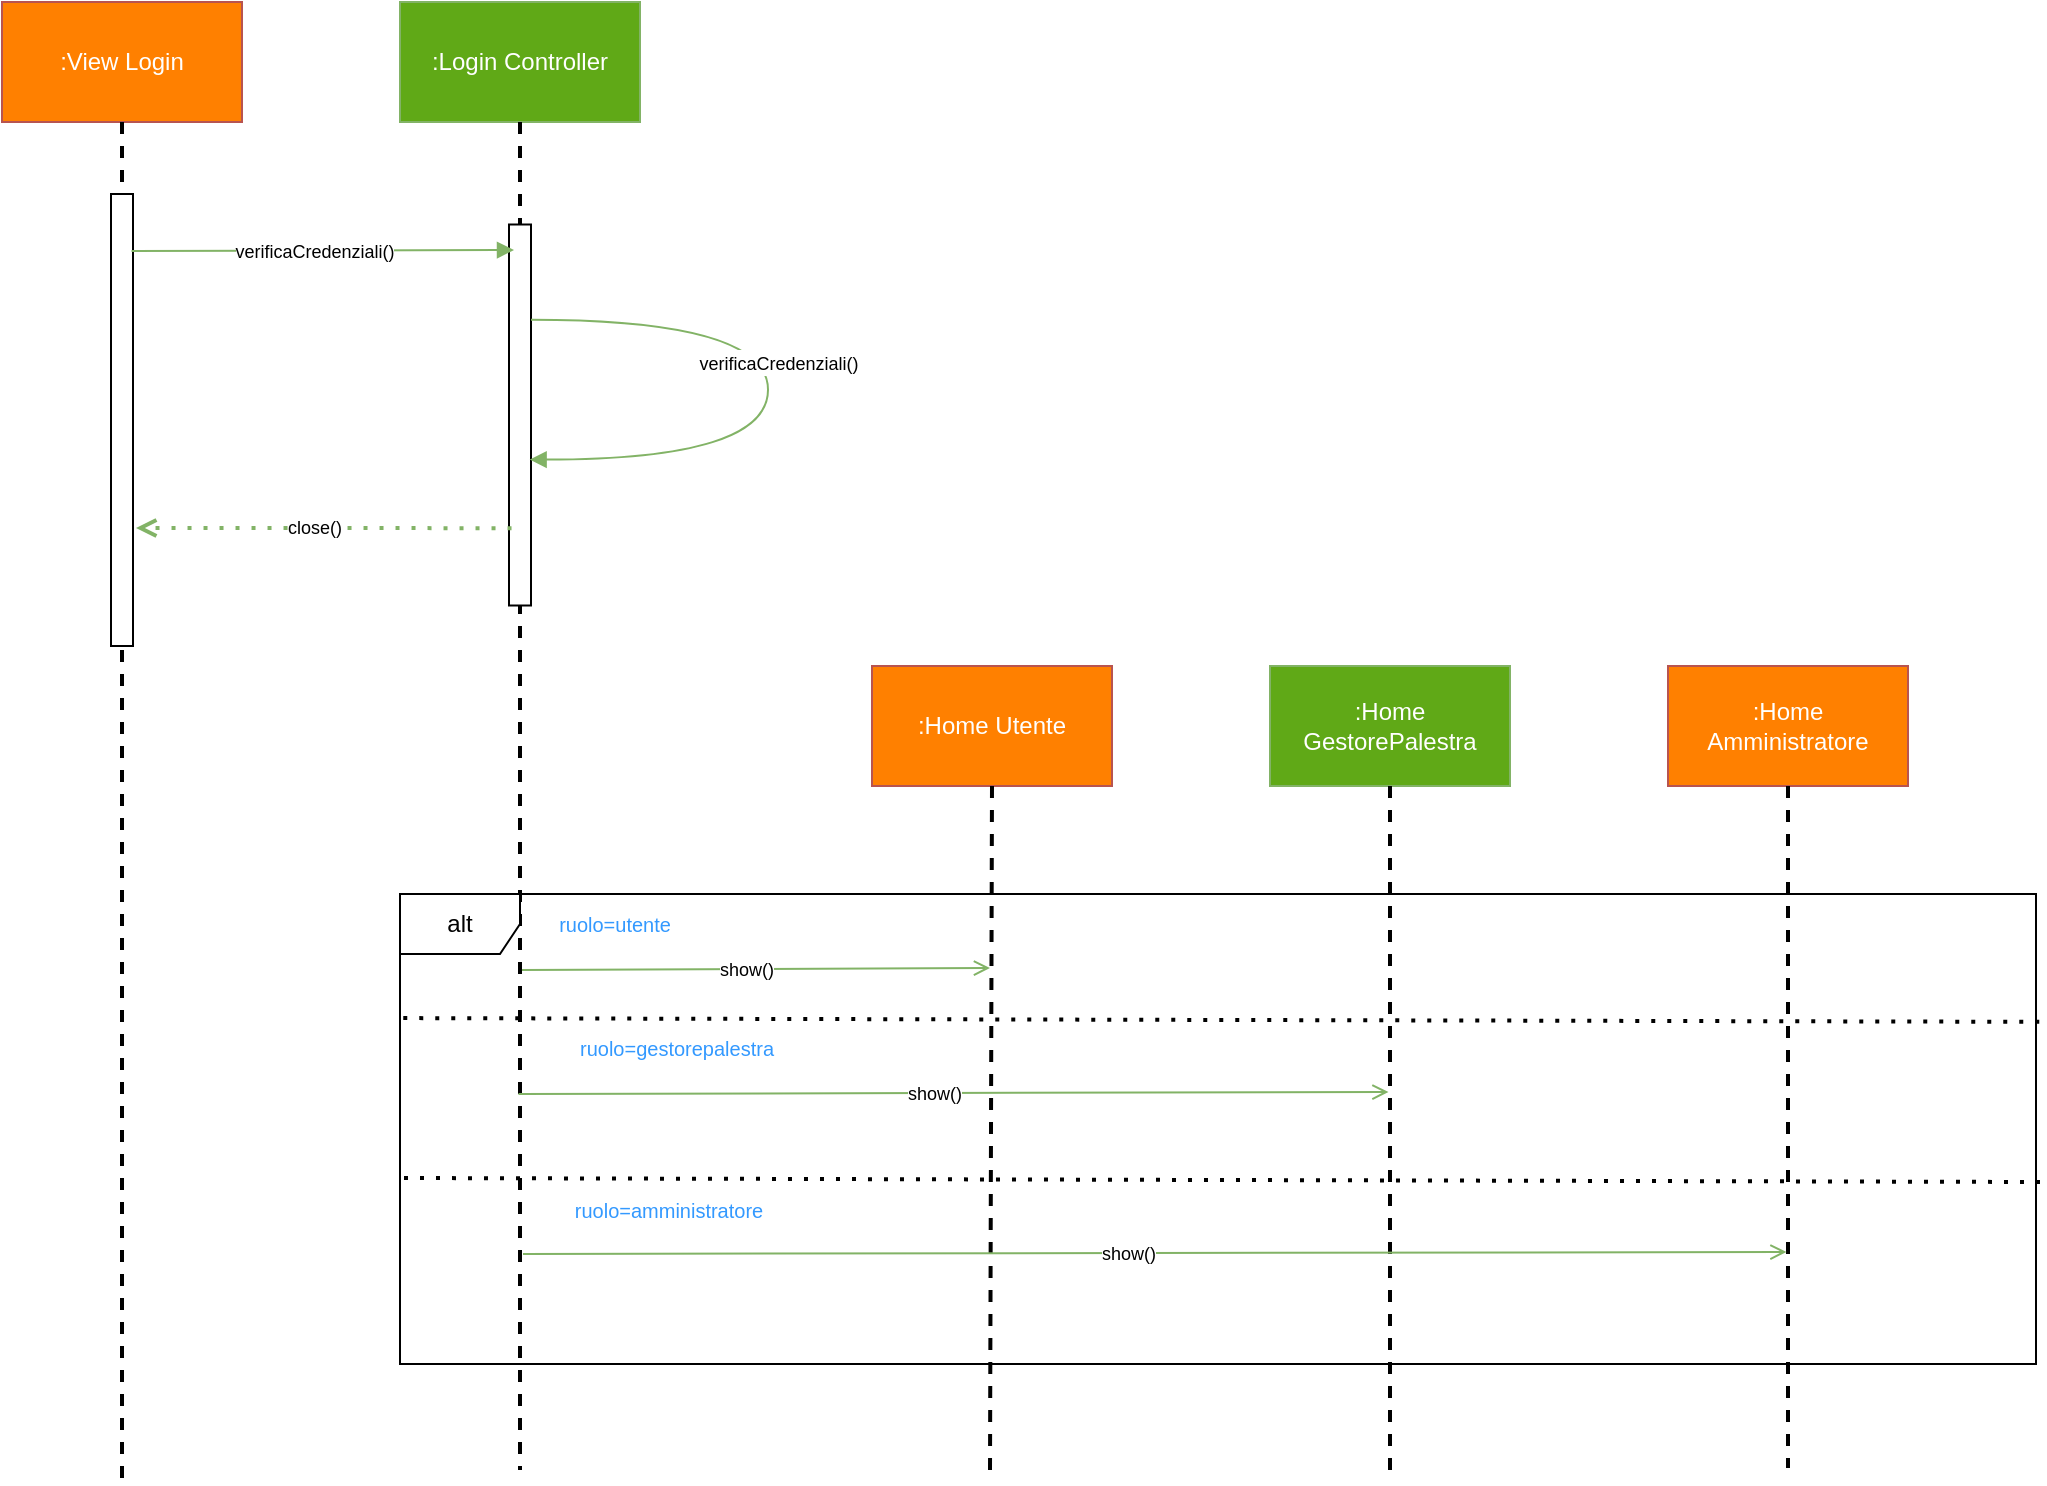 <mxfile version="24.4.15" type="github">
  <diagram name="Page-1" id="ag5bWKGfYGbEhARfmbbc">
    <mxGraphModel dx="2059" dy="1273" grid="0" gridSize="10" guides="1" tooltips="1" connect="1" arrows="1" fold="1" page="0" pageScale="1" pageWidth="850" pageHeight="1100" math="0" shadow="0">
      <root>
        <mxCell id="0" />
        <mxCell id="1" parent="0" />
        <mxCell id="oBzKwtTu6Xq8htBzXSEk-1" value="&lt;font color=&quot;#ffffff&quot;&gt;:View Login&lt;/font&gt;" style="rounded=0;whiteSpace=wrap;html=1;fillColor=#FF8000;strokeColor=#b85450;" parent="1" vertex="1">
          <mxGeometry x="-203" y="-265" width="120" height="60" as="geometry" />
        </mxCell>
        <mxCell id="oBzKwtTu6Xq8htBzXSEk-2" value="&lt;font color=&quot;#ffffff&quot;&gt;:Login Controller&lt;/font&gt;" style="rounded=0;whiteSpace=wrap;html=1;fillColor=#60A917;strokeColor=#82b366;" parent="1" vertex="1">
          <mxGeometry x="-4" y="-265" width="120" height="60" as="geometry" />
        </mxCell>
        <mxCell id="oBzKwtTu6Xq8htBzXSEk-3" value="" style="endArrow=none;dashed=1;html=1;strokeWidth=2;rounded=0;exitX=0.5;exitY=1;exitDx=0;exitDy=0;" parent="1" source="oBzKwtTu6Xq8htBzXSEk-1" edge="1">
          <mxGeometry width="50" height="50" relative="1" as="geometry">
            <mxPoint x="-151" y="-157" as="sourcePoint" />
            <mxPoint x="-143" y="474" as="targetPoint" />
          </mxGeometry>
        </mxCell>
        <mxCell id="oBzKwtTu6Xq8htBzXSEk-4" value="" style="endArrow=none;dashed=1;html=1;strokeWidth=2;rounded=0;" parent="1" source="oBzKwtTu6Xq8htBzXSEk-2" edge="1">
          <mxGeometry width="50" height="50" relative="1" as="geometry">
            <mxPoint x="55.5" y="-201" as="sourcePoint" />
            <mxPoint x="56" y="469" as="targetPoint" />
          </mxGeometry>
        </mxCell>
        <mxCell id="oBzKwtTu6Xq8htBzXSEk-5" value="" style="rounded=0;whiteSpace=wrap;html=1;rotation=90;" parent="1" vertex="1">
          <mxGeometry x="-256" y="-61.5" width="226" height="11" as="geometry" />
        </mxCell>
        <mxCell id="oBzKwtTu6Xq8htBzXSEk-6" value="" style="rounded=0;whiteSpace=wrap;html=1;rotation=90;" parent="1" vertex="1">
          <mxGeometry x="-39.25" y="-64" width="190.5" height="11" as="geometry" />
        </mxCell>
        <mxCell id="oBzKwtTu6Xq8htBzXSEk-8" value="" style="endArrow=block;html=1;rounded=0;fillColor=#d5e8d4;strokeColor=#82b366;endFill=1;exitX=0.126;exitY=0.067;exitDx=0;exitDy=0;exitPerimeter=0;" parent="1" source="oBzKwtTu6Xq8htBzXSEk-5" edge="1">
          <mxGeometry width="50" height="50" relative="1" as="geometry">
            <mxPoint x="-51" y="-112" as="sourcePoint" />
            <mxPoint x="53" y="-141" as="targetPoint" />
          </mxGeometry>
        </mxCell>
        <mxCell id="oBzKwtTu6Xq8htBzXSEk-10" value="&lt;font style=&quot;font-size: 9px;&quot;&gt;verificaCredenziali()&lt;/font&gt;" style="edgeLabel;html=1;align=center;verticalAlign=middle;resizable=0;points=[];" parent="oBzKwtTu6Xq8htBzXSEk-8" vertex="1" connectable="0">
          <mxGeometry x="-0.094" y="1" relative="1" as="geometry">
            <mxPoint x="4" as="offset" />
          </mxGeometry>
        </mxCell>
        <mxCell id="oBzKwtTu6Xq8htBzXSEk-11" value="" style="endArrow=block;html=1;rounded=0;fillColor=#d5e8d4;strokeColor=#82b366;endFill=1;exitX=0.25;exitY=0;exitDx=0;exitDy=0;edgeStyle=orthogonalEdgeStyle;curved=1;entryX=0.617;entryY=0.063;entryDx=0;entryDy=0;entryPerimeter=0;" parent="1" source="oBzKwtTu6Xq8htBzXSEk-6" target="oBzKwtTu6Xq8htBzXSEk-6" edge="1">
          <mxGeometry width="50" height="50" relative="1" as="geometry">
            <mxPoint x="98" y="-105" as="sourcePoint" />
            <mxPoint x="161" y="-33" as="targetPoint" />
            <Array as="points">
              <mxPoint x="180" y="-106" />
              <mxPoint x="180" y="-36" />
            </Array>
          </mxGeometry>
        </mxCell>
        <mxCell id="oBzKwtTu6Xq8htBzXSEk-12" value="&lt;font style=&quot;font-size: 9px;&quot;&gt;verificaCredenziali()&lt;/font&gt;" style="edgeLabel;html=1;align=center;verticalAlign=middle;resizable=0;points=[];" parent="oBzKwtTu6Xq8htBzXSEk-11" vertex="1" connectable="0">
          <mxGeometry x="-0.094" y="1" relative="1" as="geometry">
            <mxPoint x="4" as="offset" />
          </mxGeometry>
        </mxCell>
        <mxCell id="oBzKwtTu6Xq8htBzXSEk-13" value="" style="endArrow=open;dashed=1;html=1;dashPattern=1 3;strokeWidth=2;rounded=0;endFill=0;fillColor=#d5e8d4;strokeColor=#82b366;exitX=0.797;exitY=0.885;exitDx=0;exitDy=0;exitPerimeter=0;" parent="1" source="oBzKwtTu6Xq8htBzXSEk-6" edge="1">
          <mxGeometry width="50" height="50" relative="1" as="geometry">
            <mxPoint x="47" y="-2" as="sourcePoint" />
            <mxPoint x="-136" y="-2" as="targetPoint" />
          </mxGeometry>
        </mxCell>
        <mxCell id="oBzKwtTu6Xq8htBzXSEk-15" value="&lt;font style=&quot;font-size: 9px;&quot;&gt;close()&lt;/font&gt;" style="edgeLabel;html=1;align=center;verticalAlign=middle;resizable=0;points=[];" parent="oBzKwtTu6Xq8htBzXSEk-13" vertex="1" connectable="0">
          <mxGeometry x="0.06" y="-1" relative="1" as="geometry">
            <mxPoint as="offset" />
          </mxGeometry>
        </mxCell>
        <mxCell id="oBzKwtTu6Xq8htBzXSEk-16" value="&lt;font color=&quot;#ffffff&quot;&gt;:Home Utente&lt;/font&gt;" style="rounded=0;whiteSpace=wrap;html=1;fillColor=#FF8000;strokeColor=#b85450;" parent="1" vertex="1">
          <mxGeometry x="232" y="67" width="120" height="60" as="geometry" />
        </mxCell>
        <mxCell id="oBzKwtTu6Xq8htBzXSEk-17" value="&lt;div&gt;&lt;font color=&quot;#ffffff&quot;&gt;:Home&lt;/font&gt;&lt;/div&gt;&lt;div&gt;&lt;font color=&quot;#ffffff&quot;&gt;GestorePalestra&lt;br&gt;&lt;/font&gt;&lt;/div&gt;" style="rounded=0;whiteSpace=wrap;html=1;fillColor=#60A917;strokeColor=#82b366;" parent="1" vertex="1">
          <mxGeometry x="431" y="67" width="120" height="60" as="geometry" />
        </mxCell>
        <mxCell id="oBzKwtTu6Xq8htBzXSEk-18" value="" style="endArrow=none;dashed=1;html=1;strokeWidth=2;rounded=0;exitX=0.5;exitY=1;exitDx=0;exitDy=0;" parent="1" source="oBzKwtTu6Xq8htBzXSEk-16" edge="1">
          <mxGeometry width="50" height="50" relative="1" as="geometry">
            <mxPoint x="284" y="175" as="sourcePoint" />
            <mxPoint x="291" y="471" as="targetPoint" />
          </mxGeometry>
        </mxCell>
        <mxCell id="oBzKwtTu6Xq8htBzXSEk-36" value="" style="endArrow=none;dashed=1;html=1;strokeWidth=2;rounded=0;exitX=0.5;exitY=1;exitDx=0;exitDy=0;" parent="1" source="oBzKwtTu6Xq8htBzXSEk-17" edge="1">
          <mxGeometry width="50" height="50" relative="1" as="geometry">
            <mxPoint x="491.5" y="132" as="sourcePoint" />
            <mxPoint x="491" y="470" as="targetPoint" />
          </mxGeometry>
        </mxCell>
        <mxCell id="oBzKwtTu6Xq8htBzXSEk-37" value="&lt;font color=&quot;#ffffff&quot;&gt;:Home Amministratore&lt;/font&gt;" style="rounded=0;whiteSpace=wrap;html=1;fillColor=#FF8000;strokeColor=#b85450;" parent="1" vertex="1">
          <mxGeometry x="630" y="67" width="120" height="60" as="geometry" />
        </mxCell>
        <mxCell id="oBzKwtTu6Xq8htBzXSEk-39" value="" style="endArrow=none;dashed=1;html=1;strokeWidth=2;rounded=0;exitX=0.5;exitY=1;exitDx=0;exitDy=0;" parent="1" source="oBzKwtTu6Xq8htBzXSEk-37" edge="1">
          <mxGeometry width="50" height="50" relative="1" as="geometry">
            <mxPoint x="682" y="175" as="sourcePoint" />
            <mxPoint x="690" y="468" as="targetPoint" />
          </mxGeometry>
        </mxCell>
        <mxCell id="oBzKwtTu6Xq8htBzXSEk-41" value="alt" style="shape=umlFrame;whiteSpace=wrap;html=1;pointerEvents=0;" parent="1" vertex="1">
          <mxGeometry x="-4" y="181" width="818" height="235" as="geometry" />
        </mxCell>
        <mxCell id="oBzKwtTu6Xq8htBzXSEk-42" value="" style="endArrow=open;startArrow=none;html=1;rounded=0;startFill=0;endFill=0;fillColor=#d5e8d4;strokeColor=#82b366;" parent="1" edge="1">
          <mxGeometry width="50" height="50" relative="1" as="geometry">
            <mxPoint x="57" y="219" as="sourcePoint" />
            <mxPoint x="291" y="218" as="targetPoint" />
          </mxGeometry>
        </mxCell>
        <mxCell id="oBzKwtTu6Xq8htBzXSEk-43" value="&lt;font style=&quot;font-size: 9px;&quot;&gt;show()&lt;/font&gt;" style="edgeLabel;html=1;align=center;verticalAlign=middle;resizable=0;points=[];" parent="oBzKwtTu6Xq8htBzXSEk-42" vertex="1" connectable="0">
          <mxGeometry x="-0.043" y="1" relative="1" as="geometry">
            <mxPoint as="offset" />
          </mxGeometry>
        </mxCell>
        <mxCell id="oBzKwtTu6Xq8htBzXSEk-44" value="" style="endArrow=none;dashed=1;html=1;dashPattern=1 3;strokeWidth=2;rounded=0;exitX=0.002;exitY=0.264;exitDx=0;exitDy=0;exitPerimeter=0;entryX=1.003;entryY=0.272;entryDx=0;entryDy=0;entryPerimeter=0;" parent="1" source="oBzKwtTu6Xq8htBzXSEk-41" target="oBzKwtTu6Xq8htBzXSEk-41" edge="1">
          <mxGeometry width="50" height="50" relative="1" as="geometry">
            <mxPoint x="363" y="336" as="sourcePoint" />
            <mxPoint x="413" y="286" as="targetPoint" />
          </mxGeometry>
        </mxCell>
        <mxCell id="oBzKwtTu6Xq8htBzXSEk-45" value="&lt;font color=&quot;#3399ff&quot; style=&quot;font-size: 10px;&quot;&gt;ruolo=utente&lt;/font&gt;" style="text;html=1;align=center;verticalAlign=middle;resizable=0;points=[];autosize=1;strokeColor=none;fillColor=none;" parent="1" vertex="1">
          <mxGeometry x="55.25" y="181" width="96" height="29" as="geometry" />
        </mxCell>
        <mxCell id="oBzKwtTu6Xq8htBzXSEk-46" value="" style="endArrow=none;dashed=1;html=1;dashPattern=1 3;strokeWidth=2;rounded=0;exitX=0.002;exitY=0.264;exitDx=0;exitDy=0;exitPerimeter=0;entryX=1.003;entryY=0.272;entryDx=0;entryDy=0;entryPerimeter=0;" parent="1" edge="1">
          <mxGeometry width="50" height="50" relative="1" as="geometry">
            <mxPoint x="-2" y="323" as="sourcePoint" />
            <mxPoint x="816" y="325" as="targetPoint" />
          </mxGeometry>
        </mxCell>
        <mxCell id="oBzKwtTu6Xq8htBzXSEk-47" value="" style="endArrow=open;startArrow=none;html=1;rounded=0;startFill=0;endFill=0;fillColor=#d5e8d4;strokeColor=#82b366;" parent="1" edge="1">
          <mxGeometry width="50" height="50" relative="1" as="geometry">
            <mxPoint x="55.25" y="281" as="sourcePoint" />
            <mxPoint x="490.25" y="280" as="targetPoint" />
          </mxGeometry>
        </mxCell>
        <mxCell id="oBzKwtTu6Xq8htBzXSEk-48" value="&lt;font style=&quot;font-size: 9px;&quot;&gt;show()&lt;/font&gt;" style="edgeLabel;html=1;align=center;verticalAlign=middle;resizable=0;points=[];" parent="oBzKwtTu6Xq8htBzXSEk-47" vertex="1" connectable="0">
          <mxGeometry x="-0.043" y="1" relative="1" as="geometry">
            <mxPoint as="offset" />
          </mxGeometry>
        </mxCell>
        <mxCell id="oBzKwtTu6Xq8htBzXSEk-49" value="&lt;font color=&quot;#3399ff&quot; style=&quot;font-size: 10px;&quot;&gt;ruolo=gestorepalestra&lt;br&gt;&lt;/font&gt;" style="text;html=1;align=center;verticalAlign=middle;resizable=0;points=[];autosize=1;strokeColor=none;fillColor=none;" parent="1" vertex="1">
          <mxGeometry x="57.5" y="243" width="153" height="29" as="geometry" />
        </mxCell>
        <mxCell id="oBzKwtTu6Xq8htBzXSEk-52" value="" style="endArrow=open;startArrow=none;html=1;rounded=0;startFill=0;endFill=0;fillColor=#d5e8d4;strokeColor=#82b366;" parent="1" edge="1">
          <mxGeometry width="50" height="50" relative="1" as="geometry">
            <mxPoint x="57.5" y="361" as="sourcePoint" />
            <mxPoint x="689.25" y="360" as="targetPoint" />
          </mxGeometry>
        </mxCell>
        <mxCell id="oBzKwtTu6Xq8htBzXSEk-53" value="&lt;font style=&quot;font-size: 9px;&quot;&gt;show()&lt;/font&gt;" style="edgeLabel;html=1;align=center;verticalAlign=middle;resizable=0;points=[];" parent="oBzKwtTu6Xq8htBzXSEk-52" vertex="1" connectable="0">
          <mxGeometry x="-0.043" y="1" relative="1" as="geometry">
            <mxPoint as="offset" />
          </mxGeometry>
        </mxCell>
        <mxCell id="oBzKwtTu6Xq8htBzXSEk-54" value="&lt;font color=&quot;#3399ff&quot; style=&quot;font-size: 10px;&quot;&gt;ruolo=amministratore&lt;/font&gt;" style="text;html=1;align=center;verticalAlign=middle;resizable=0;points=[];autosize=1;strokeColor=none;fillColor=none;" parent="1" vertex="1">
          <mxGeometry x="74.25" y="326" width="112" height="26" as="geometry" />
        </mxCell>
      </root>
    </mxGraphModel>
  </diagram>
</mxfile>
